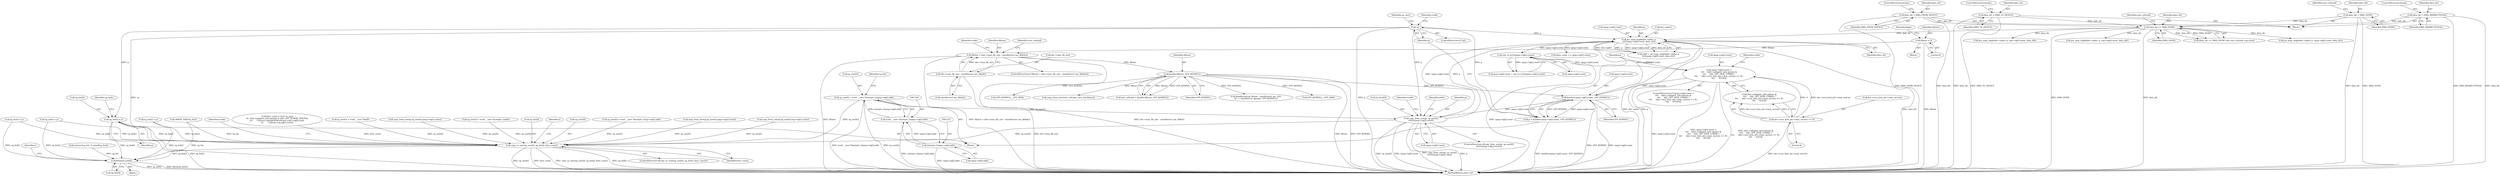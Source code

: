 digraph "0_linux_b4789b8e6be3151a955ade74872822f30e8cd914@pointer" {
"1001240" [label="(Call,sg_list[i] = p)"];
"1001217" [label="(Call,!p)"];
"1001205" [label="(Call,p = kmalloc(upsg->sg[i].count, GFP_KERNEL))"];
"1001207" [label="(Call,kmalloc(upsg->sg[i].count, GFP_KERNEL))"];
"1001175" [label="(Call,upsg->sg[i].count >\n\t\t\t\t    ((dev->adapter_info.options &\n\t\t\t\t     AAC_OPT_NEW_COMM) ?\n\t\t\t\t      (dev->scsi_host_ptr->max_sectors << 9) :\n\t\t\t\t      65536))"];
"1001314" [label="(Call,cpu_to_le32(upsg->sg[i].count))"];
"1001274" [label="(Call,pci_map_single(dev->pdev, p,\n\t\t\t\t\tupsg->sg[i].count, data_dir))"];
"1001254" [label="(Call,copy_from_user(p, sg_user[i],\n\t\t\t\t\t\t\tupsg->sg[i].count))"];
"1001225" [label="(Call,sg_user[i] = (void __user *)(uintptr_t)upsg->sg[i].addr)"];
"1001229" [label="(Call,(void __user *)(uintptr_t)upsg->sg[i].addr)"];
"1001231" [label="(Call,(uintptr_t)upsg->sg[i].addr)"];
"1000438" [label="(Call,data_dir == DMA_NONE)"];
"1000364" [label="(Call,data_dir = DMA_FROM_DEVICE)"];
"1000355" [label="(Call,data_dir = DMA_TO_DEVICE)"];
"1000369" [label="(Call,data_dir = DMA_NONE)"];
"1000359" [label="(Call,data_dir = DMA_BIDIRECTIONAL)"];
"1001191" [label="(Call,dev->scsi_host_ptr->max_sectors << 9)"];
"1000246" [label="(Call,kmalloc(fibsize, GFP_KERNEL))"];
"1000230" [label="(Call,fibsize > (dev->max_fib_size - sizeof(struct aac_fibhdr)))"];
"1000136" [label="(Call,fibsize = 0)"];
"1000232" [label="(Call,dev->max_fib_size - sizeof(struct aac_fibhdr))"];
"1001416" [label="(Call,copy_to_user(sg_user[i], sg_list[i], byte_count))"];
"1001461" [label="(Call,kfree(sg_list[i]))"];
"1001229" [label="(Call,(void __user *)(uintptr_t)upsg->sg[i].addr)"];
"1001225" [label="(Call,sg_user[i] = (void __user *)(uintptr_t)upsg->sg[i].addr)"];
"1001206" [label="(Identifier,p)"];
"1000362" [label="(ControlStructure,break;)"];
"1001217" [label="(Call,!p)"];
"1000248" [label="(Identifier,GFP_KERNEL)"];
"1001191" [label="(Call,dev->scsi_host_ptr->max_sectors << 9)"];
"1001259" [label="(Call,upsg->sg[i].count)"];
"1001415" [label="(ControlStructure,if(copy_to_user(sg_user[i], sg_list[i], byte_count)))"];
"1001088" [label="(Call,copy_from_user(p,sg_user[i],usg->sg[i].count))"];
"1001461" [label="(Call,kfree(sg_list[i]))"];
"1001227" [label="(Identifier,sg_user)"];
"1000699" [label="(Call,kmalloc(actual_fibsize - sizeof(struct aac_srb)\n\t\t\t  + sizeof(struct sgmap), GFP_KERNEL))"];
"1001255" [label="(Identifier,p)"];
"1000369" [label="(Call,data_dir = DMA_NONE)"];
"1001231" [label="(Call,(uintptr_t)upsg->sg[i].addr)"];
"1000358" [label="(ControlStructure,break;)"];
"1000137" [label="(Identifier,fibsize)"];
"1001027" [label="(Call,GFP_KERNEL|__GFP_DMA)"];
"1001074" [label="(Call,sg_list[i] = p)"];
"1001426" [label="(Identifier,rcode)"];
"1000356" [label="(Identifier,data_dir)"];
"1000244" [label="(Call,user_srbcmd = kmalloc(fibsize, GFP_KERNEL))"];
"1000141" [label="(Identifier,flags)"];
"1000367" [label="(ControlStructure,break;)"];
"1000443" [label="(Identifier,user_srbcmd)"];
"1001383" [label="(Call,byte_count = le32_to_cpu(\n\t\t\t  (dev->adapter_info.options & AAC_OPT_SGMAP_HOST64)\n\t\t\t      ? ((struct sgmap64*)&srbcmd->sg)->sg[i].count\n\t\t\t      : srbcmd->sg.sg[i].count))"];
"1001216" [label="(ControlStructure,if (!p))"];
"1000376" [label="(Identifier,user_srbcmd)"];
"1000365" [label="(Identifier,data_dir)"];
"1001314" [label="(Call,cpu_to_le32(upsg->sg[i].count))"];
"1001256" [label="(Call,sg_user[i])"];
"1001240" [label="(Call,sg_list[i] = p)"];
"1001067" [label="(Call,sg_user[i] = (void __user *)addr)"];
"1001254" [label="(Call,copy_from_user(p, sg_user[i],\n\t\t\t\t\t\t\tupsg->sg[i].count))"];
"1001242" [label="(Identifier,sg_list)"];
"1000440" [label="(Identifier,DMA_NONE)"];
"1001176" [label="(Call,upsg->sg[i].count)"];
"1001208" [label="(Call,upsg->sg[i].count)"];
"1000830" [label="(Call,copy_from_user(p,sg_user[i],upsg->sg[i].count))"];
"1000545" [label="(Call,GFP_KERNEL|__GFP_DMA)"];
"1001241" [label="(Call,sg_list[i])"];
"1001268" [label="(Identifier,rcode)"];
"1000208" [label="(Call,memset(sg_list, 0, sizeof(sg_list)))"];
"1000594" [label="(Call,sg_list[i] = p)"];
"1000230" [label="(Call,fibsize > (dev->max_fib_size - sizeof(struct aac_fibhdr)))"];
"1000585" [label="(Call,sg_user[i] = (void __user *)(uintptr_t)addr)"];
"1000816" [label="(Call,sg_list[i] = p)"];
"1000247" [label="(Identifier,fibsize)"];
"1000364" [label="(Call,data_dir = DMA_FROM_DEVICE)"];
"1001297" [label="(Call,byte_count += upsg->sg[i].count)"];
"1001275" [label="(Call,dev->pdev)"];
"1000246" [label="(Call,kmalloc(fibsize, GFP_KERNEL))"];
"1000628" [label="(Call,pci_map_single(dev->pdev, p, upsg->sg[i].count, data_dir))"];
"1001226" [label="(Call,sg_user[i])"];
"1000439" [label="(Identifier,data_dir)"];
"1001201" [label="(Identifier,rcode)"];
"1001108" [label="(Call,pci_map_single(dev->pdev, p, usg->sg[i].count, data_dir))"];
"1001460" [label="(Block,)"];
"1000361" [label="(Identifier,DMA_BIDIRECTIONAL)"];
"1000355" [label="(Call,data_dir = DMA_TO_DEVICE)"];
"1001420" [label="(Call,sg_list[i])"];
"1001274" [label="(Call,pci_map_single(dev->pdev, p,\n\t\t\t\t\tupsg->sg[i].count, data_dir))"];
"1001253" [label="(ControlStructure,if(copy_from_user(p, sg_user[i],\n\t\t\t\t\t\t\tupsg->sg[i].count)))"];
"1000240" [label="(Identifier,rcode)"];
"1001279" [label="(Call,upsg->sg[i].count)"];
"1001459" [label="(Identifier,i)"];
"1001381" [label="(Identifier,i)"];
"1000437" [label="(Call,(data_dir == DMA_NONE) && user_srbcmd->sg.count)"];
"1001306" [label="(Call,psg->sg[i].count = cpu_to_le32(upsg->sg[i].count))"];
"1000231" [label="(Identifier,fibsize)"];
"1000233" [label="(Call,dev->max_fib_size)"];
"1000360" [label="(Identifier,data_dir)"];
"1001315" [label="(Call,upsg->sg[i].count)"];
"1001171" [label="(Block,)"];
"1000232" [label="(Call,dev->max_fib_size - sizeof(struct aac_fibhdr))"];
"1000438" [label="(Call,data_dir == DMA_NONE)"];
"1000359" [label="(Call,data_dir = DMA_BIDIRECTIONAL)"];
"1000138" [label="(Literal,0)"];
"1001477" [label="(MethodReturn,static int)"];
"1000229" [label="(ControlStructure,if (fibsize > (dev->max_fib_size - sizeof(struct aac_fibhdr))))"];
"1001221" [label="(Identifier,rcode)"];
"1000366" [label="(Identifier,DMA_FROM_DEVICE)"];
"1000357" [label="(Identifier,DMA_TO_DEVICE)"];
"1001416" [label="(Call,copy_to_user(sg_user[i], sg_list[i], byte_count))"];
"1001215" [label="(Identifier,GFP_KERNEL)"];
"1000245" [label="(Identifier,user_srbcmd)"];
"1000236" [label="(Call,sizeof(struct aac_fibhdr))"];
"1000353" [label="(Block,)"];
"1000136" [label="(Call,fibsize = 0)"];
"1001246" [label="(Identifier,sg_indx)"];
"1001218" [label="(Identifier,p)"];
"1001423" [label="(Identifier,byte_count)"];
"1001183" [label="(Call,(dev->adapter_info.options &\n\t\t\t\t     AAC_OPT_NEW_COMM) ?\n\t\t\t\t      (dev->scsi_host_ptr->max_sectors << 9) :\n\t\t\t\t      65536)"];
"1000852" [label="(Call,pci_map_single(dev->pdev, p, usg->sg[i].count, data_dir))"];
"1001205" [label="(Call,p = kmalloc(upsg->sg[i].count, GFP_KERNEL))"];
"1001273" [label="(Identifier,addr)"];
"1000370" [label="(Identifier,data_dir)"];
"1000371" [label="(Identifier,DMA_NONE)"];
"1001286" [label="(Identifier,data_dir)"];
"1001174" [label="(ControlStructure,if (upsg->sg[i].count >\n\t\t\t\t    ((dev->adapter_info.options &\n\t\t\t\t     AAC_OPT_NEW_COMM) ?\n\t\t\t\t      (dev->scsi_host_ptr->max_sectors << 9) :\n\t\t\t\t      65536)))"];
"1001244" [label="(Identifier,p)"];
"1001417" [label="(Call,sg_user[i])"];
"1000259" [label="(Call,copy_from_user(user_srbcmd, user_srb,fibsize))"];
"1001278" [label="(Identifier,p)"];
"1001233" [label="(Call,upsg->sg[i].addr)"];
"1001175" [label="(Call,upsg->sg[i].count >\n\t\t\t\t    ((dev->adapter_info.options &\n\t\t\t\t     AAC_OPT_NEW_COMM) ?\n\t\t\t\t      (dev->scsi_host_ptr->max_sectors << 9) :\n\t\t\t\t      65536))"];
"1001207" [label="(Call,kmalloc(upsg->sg[i].count, GFP_KERNEL))"];
"1001272" [label="(Call,addr = pci_map_single(dev->pdev, p,\n\t\t\t\t\tupsg->sg[i].count, data_dir))"];
"1000379" [label="(Call,ARRAY_SIZE(sg_list))"];
"1001192" [label="(Call,dev->scsi_host_ptr->max_sectors)"];
"1001462" [label="(Call,sg_list[i])"];
"1000801" [label="(Call,sg_user[i] = (void __user *)(uintptr_t)usg->sg[i].addr)"];
"1001197" [label="(Literal,9)"];
"1000118" [label="(Block,)"];
"1000608" [label="(Call,copy_from_user(p,sg_user[i],upsg->sg[i].count))"];
"1001240" -> "1001171"  [label="AST: "];
"1001240" -> "1001244"  [label="CFG: "];
"1001241" -> "1001240"  [label="AST: "];
"1001244" -> "1001240"  [label="AST: "];
"1001246" -> "1001240"  [label="CFG: "];
"1001240" -> "1001477"  [label="DDG: sg_list[i]"];
"1001217" -> "1001240"  [label="DDG: p"];
"1001240" -> "1001416"  [label="DDG: sg_list[i]"];
"1001240" -> "1001461"  [label="DDG: sg_list[i]"];
"1001217" -> "1001216"  [label="AST: "];
"1001217" -> "1001218"  [label="CFG: "];
"1001218" -> "1001217"  [label="AST: "];
"1001221" -> "1001217"  [label="CFG: "];
"1001227" -> "1001217"  [label="CFG: "];
"1001217" -> "1001477"  [label="DDG: p"];
"1001217" -> "1001477"  [label="DDG: !p"];
"1001205" -> "1001217"  [label="DDG: p"];
"1001217" -> "1001254"  [label="DDG: p"];
"1001217" -> "1001274"  [label="DDG: p"];
"1001205" -> "1001171"  [label="AST: "];
"1001205" -> "1001207"  [label="CFG: "];
"1001206" -> "1001205"  [label="AST: "];
"1001207" -> "1001205"  [label="AST: "];
"1001218" -> "1001205"  [label="CFG: "];
"1001205" -> "1001477"  [label="DDG: kmalloc(upsg->sg[i].count, GFP_KERNEL)"];
"1001207" -> "1001205"  [label="DDG: upsg->sg[i].count"];
"1001207" -> "1001205"  [label="DDG: GFP_KERNEL"];
"1001207" -> "1001215"  [label="CFG: "];
"1001208" -> "1001207"  [label="AST: "];
"1001215" -> "1001207"  [label="AST: "];
"1001207" -> "1001477"  [label="DDG: GFP_KERNEL"];
"1001207" -> "1001477"  [label="DDG: upsg->sg[i].count"];
"1001175" -> "1001207"  [label="DDG: upsg->sg[i].count"];
"1000246" -> "1001207"  [label="DDG: GFP_KERNEL"];
"1001207" -> "1001254"  [label="DDG: upsg->sg[i].count"];
"1001207" -> "1001274"  [label="DDG: upsg->sg[i].count"];
"1001175" -> "1001174"  [label="AST: "];
"1001175" -> "1001183"  [label="CFG: "];
"1001176" -> "1001175"  [label="AST: "];
"1001183" -> "1001175"  [label="AST: "];
"1001201" -> "1001175"  [label="CFG: "];
"1001206" -> "1001175"  [label="CFG: "];
"1001175" -> "1001477"  [label="DDG: upsg->sg[i].count"];
"1001175" -> "1001477"  [label="DDG: upsg->sg[i].count >\n\t\t\t\t    ((dev->adapter_info.options &\n\t\t\t\t     AAC_OPT_NEW_COMM) ?\n\t\t\t\t      (dev->scsi_host_ptr->max_sectors << 9) :\n\t\t\t\t      65536)"];
"1001175" -> "1001477"  [label="DDG: (dev->adapter_info.options &\n\t\t\t\t     AAC_OPT_NEW_COMM) ?\n\t\t\t\t      (dev->scsi_host_ptr->max_sectors << 9) :\n\t\t\t\t      65536"];
"1001314" -> "1001175"  [label="DDG: upsg->sg[i].count"];
"1001191" -> "1001175"  [label="DDG: dev->scsi_host_ptr->max_sectors"];
"1001191" -> "1001175"  [label="DDG: 9"];
"1001314" -> "1001306"  [label="AST: "];
"1001314" -> "1001315"  [label="CFG: "];
"1001315" -> "1001314"  [label="AST: "];
"1001306" -> "1001314"  [label="CFG: "];
"1001314" -> "1001477"  [label="DDG: upsg->sg[i].count"];
"1001314" -> "1001306"  [label="DDG: upsg->sg[i].count"];
"1001274" -> "1001314"  [label="DDG: upsg->sg[i].count"];
"1001274" -> "1001272"  [label="AST: "];
"1001274" -> "1001286"  [label="CFG: "];
"1001275" -> "1001274"  [label="AST: "];
"1001278" -> "1001274"  [label="AST: "];
"1001279" -> "1001274"  [label="AST: "];
"1001286" -> "1001274"  [label="AST: "];
"1001272" -> "1001274"  [label="CFG: "];
"1001274" -> "1001477"  [label="DDG: dev->pdev"];
"1001274" -> "1001477"  [label="DDG: p"];
"1001274" -> "1001477"  [label="DDG: data_dir"];
"1001274" -> "1001272"  [label="DDG: dev->pdev"];
"1001274" -> "1001272"  [label="DDG: p"];
"1001274" -> "1001272"  [label="DDG: upsg->sg[i].count"];
"1001274" -> "1001272"  [label="DDG: data_dir"];
"1001254" -> "1001274"  [label="DDG: p"];
"1001254" -> "1001274"  [label="DDG: upsg->sg[i].count"];
"1000438" -> "1001274"  [label="DDG: data_dir"];
"1001274" -> "1001297"  [label="DDG: upsg->sg[i].count"];
"1001254" -> "1001253"  [label="AST: "];
"1001254" -> "1001259"  [label="CFG: "];
"1001255" -> "1001254"  [label="AST: "];
"1001256" -> "1001254"  [label="AST: "];
"1001259" -> "1001254"  [label="AST: "];
"1001268" -> "1001254"  [label="CFG: "];
"1001273" -> "1001254"  [label="CFG: "];
"1001254" -> "1001477"  [label="DDG: copy_from_user(p, sg_user[i],\n\t\t\t\t\t\t\tupsg->sg[i].count)"];
"1001254" -> "1001477"  [label="DDG: p"];
"1001254" -> "1001477"  [label="DDG: sg_user[i]"];
"1001254" -> "1001477"  [label="DDG: upsg->sg[i].count"];
"1001225" -> "1001254"  [label="DDG: sg_user[i]"];
"1001254" -> "1001416"  [label="DDG: sg_user[i]"];
"1001225" -> "1001171"  [label="AST: "];
"1001225" -> "1001229"  [label="CFG: "];
"1001226" -> "1001225"  [label="AST: "];
"1001229" -> "1001225"  [label="AST: "];
"1001242" -> "1001225"  [label="CFG: "];
"1001225" -> "1001477"  [label="DDG: (void __user *)(uintptr_t)upsg->sg[i].addr"];
"1001225" -> "1001477"  [label="DDG: sg_user[i]"];
"1001229" -> "1001225"  [label="DDG: (uintptr_t)upsg->sg[i].addr"];
"1001225" -> "1001416"  [label="DDG: sg_user[i]"];
"1001229" -> "1001231"  [label="CFG: "];
"1001230" -> "1001229"  [label="AST: "];
"1001231" -> "1001229"  [label="AST: "];
"1001229" -> "1001477"  [label="DDG: (uintptr_t)upsg->sg[i].addr"];
"1001231" -> "1001229"  [label="DDG: upsg->sg[i].addr"];
"1001231" -> "1001233"  [label="CFG: "];
"1001232" -> "1001231"  [label="AST: "];
"1001233" -> "1001231"  [label="AST: "];
"1001231" -> "1001477"  [label="DDG: upsg->sg[i].addr"];
"1000438" -> "1000437"  [label="AST: "];
"1000438" -> "1000440"  [label="CFG: "];
"1000439" -> "1000438"  [label="AST: "];
"1000440" -> "1000438"  [label="AST: "];
"1000443" -> "1000438"  [label="CFG: "];
"1000437" -> "1000438"  [label="CFG: "];
"1000438" -> "1001477"  [label="DDG: DMA_NONE"];
"1000438" -> "1001477"  [label="DDG: data_dir"];
"1000438" -> "1000437"  [label="DDG: data_dir"];
"1000438" -> "1000437"  [label="DDG: DMA_NONE"];
"1000364" -> "1000438"  [label="DDG: data_dir"];
"1000355" -> "1000438"  [label="DDG: data_dir"];
"1000369" -> "1000438"  [label="DDG: data_dir"];
"1000359" -> "1000438"  [label="DDG: data_dir"];
"1000438" -> "1000628"  [label="DDG: data_dir"];
"1000438" -> "1000852"  [label="DDG: data_dir"];
"1000438" -> "1001108"  [label="DDG: data_dir"];
"1000364" -> "1000353"  [label="AST: "];
"1000364" -> "1000366"  [label="CFG: "];
"1000365" -> "1000364"  [label="AST: "];
"1000366" -> "1000364"  [label="AST: "];
"1000367" -> "1000364"  [label="CFG: "];
"1000364" -> "1001477"  [label="DDG: data_dir"];
"1000364" -> "1001477"  [label="DDG: DMA_FROM_DEVICE"];
"1000355" -> "1000353"  [label="AST: "];
"1000355" -> "1000357"  [label="CFG: "];
"1000356" -> "1000355"  [label="AST: "];
"1000357" -> "1000355"  [label="AST: "];
"1000358" -> "1000355"  [label="CFG: "];
"1000355" -> "1001477"  [label="DDG: data_dir"];
"1000355" -> "1001477"  [label="DDG: DMA_TO_DEVICE"];
"1000369" -> "1000353"  [label="AST: "];
"1000369" -> "1000371"  [label="CFG: "];
"1000370" -> "1000369"  [label="AST: "];
"1000371" -> "1000369"  [label="AST: "];
"1000376" -> "1000369"  [label="CFG: "];
"1000369" -> "1001477"  [label="DDG: data_dir"];
"1000369" -> "1001477"  [label="DDG: DMA_NONE"];
"1000359" -> "1000353"  [label="AST: "];
"1000359" -> "1000361"  [label="CFG: "];
"1000360" -> "1000359"  [label="AST: "];
"1000361" -> "1000359"  [label="AST: "];
"1000362" -> "1000359"  [label="CFG: "];
"1000359" -> "1001477"  [label="DDG: DMA_BIDIRECTIONAL"];
"1000359" -> "1001477"  [label="DDG: data_dir"];
"1001191" -> "1001183"  [label="AST: "];
"1001191" -> "1001197"  [label="CFG: "];
"1001192" -> "1001191"  [label="AST: "];
"1001197" -> "1001191"  [label="AST: "];
"1001183" -> "1001191"  [label="CFG: "];
"1001191" -> "1001477"  [label="DDG: dev->scsi_host_ptr->max_sectors"];
"1001191" -> "1001183"  [label="DDG: dev->scsi_host_ptr->max_sectors"];
"1001191" -> "1001183"  [label="DDG: 9"];
"1000246" -> "1000244"  [label="AST: "];
"1000246" -> "1000248"  [label="CFG: "];
"1000247" -> "1000246"  [label="AST: "];
"1000248" -> "1000246"  [label="AST: "];
"1000244" -> "1000246"  [label="CFG: "];
"1000246" -> "1001477"  [label="DDG: GFP_KERNEL"];
"1000246" -> "1001477"  [label="DDG: fibsize"];
"1000246" -> "1000244"  [label="DDG: fibsize"];
"1000246" -> "1000244"  [label="DDG: GFP_KERNEL"];
"1000230" -> "1000246"  [label="DDG: fibsize"];
"1000246" -> "1000259"  [label="DDG: fibsize"];
"1000246" -> "1000545"  [label="DDG: GFP_KERNEL"];
"1000246" -> "1000699"  [label="DDG: GFP_KERNEL"];
"1000246" -> "1001027"  [label="DDG: GFP_KERNEL"];
"1000230" -> "1000229"  [label="AST: "];
"1000230" -> "1000232"  [label="CFG: "];
"1000231" -> "1000230"  [label="AST: "];
"1000232" -> "1000230"  [label="AST: "];
"1000240" -> "1000230"  [label="CFG: "];
"1000245" -> "1000230"  [label="CFG: "];
"1000230" -> "1001477"  [label="DDG: fibsize"];
"1000230" -> "1001477"  [label="DDG: dev->max_fib_size - sizeof(struct aac_fibhdr)"];
"1000230" -> "1001477"  [label="DDG: fibsize > (dev->max_fib_size - sizeof(struct aac_fibhdr))"];
"1000136" -> "1000230"  [label="DDG: fibsize"];
"1000232" -> "1000230"  [label="DDG: dev->max_fib_size"];
"1000136" -> "1000118"  [label="AST: "];
"1000136" -> "1000138"  [label="CFG: "];
"1000137" -> "1000136"  [label="AST: "];
"1000138" -> "1000136"  [label="AST: "];
"1000141" -> "1000136"  [label="CFG: "];
"1000136" -> "1001477"  [label="DDG: fibsize"];
"1000232" -> "1000236"  [label="CFG: "];
"1000233" -> "1000232"  [label="AST: "];
"1000236" -> "1000232"  [label="AST: "];
"1000232" -> "1001477"  [label="DDG: dev->max_fib_size"];
"1001416" -> "1001415"  [label="AST: "];
"1001416" -> "1001423"  [label="CFG: "];
"1001417" -> "1001416"  [label="AST: "];
"1001420" -> "1001416"  [label="AST: "];
"1001423" -> "1001416"  [label="AST: "];
"1001426" -> "1001416"  [label="CFG: "];
"1001381" -> "1001416"  [label="CFG: "];
"1001416" -> "1001477"  [label="DDG: sg_user[i]"];
"1001416" -> "1001477"  [label="DDG: byte_count"];
"1001416" -> "1001477"  [label="DDG: copy_to_user(sg_user[i], sg_list[i], byte_count)"];
"1001416" -> "1001477"  [label="DDG: sg_list[i]"];
"1000801" -> "1001416"  [label="DDG: sg_user[i]"];
"1000608" -> "1001416"  [label="DDG: sg_user[i]"];
"1000585" -> "1001416"  [label="DDG: sg_user[i]"];
"1000830" -> "1001416"  [label="DDG: sg_user[i]"];
"1001067" -> "1001416"  [label="DDG: sg_user[i]"];
"1001088" -> "1001416"  [label="DDG: sg_user[i]"];
"1001074" -> "1001416"  [label="DDG: sg_list[i]"];
"1000594" -> "1001416"  [label="DDG: sg_list[i]"];
"1000816" -> "1001416"  [label="DDG: sg_list[i]"];
"1000379" -> "1001416"  [label="DDG: sg_list"];
"1001383" -> "1001416"  [label="DDG: byte_count"];
"1001416" -> "1001461"  [label="DDG: sg_list[i]"];
"1001461" -> "1001460"  [label="AST: "];
"1001461" -> "1001462"  [label="CFG: "];
"1001462" -> "1001461"  [label="AST: "];
"1001459" -> "1001461"  [label="CFG: "];
"1001461" -> "1001477"  [label="DDG: sg_list[i]"];
"1001461" -> "1001477"  [label="DDG: kfree(sg_list[i])"];
"1001074" -> "1001461"  [label="DDG: sg_list[i]"];
"1000208" -> "1001461"  [label="DDG: sg_list"];
"1000594" -> "1001461"  [label="DDG: sg_list[i]"];
"1000816" -> "1001461"  [label="DDG: sg_list[i]"];
"1000379" -> "1001461"  [label="DDG: sg_list"];
}
